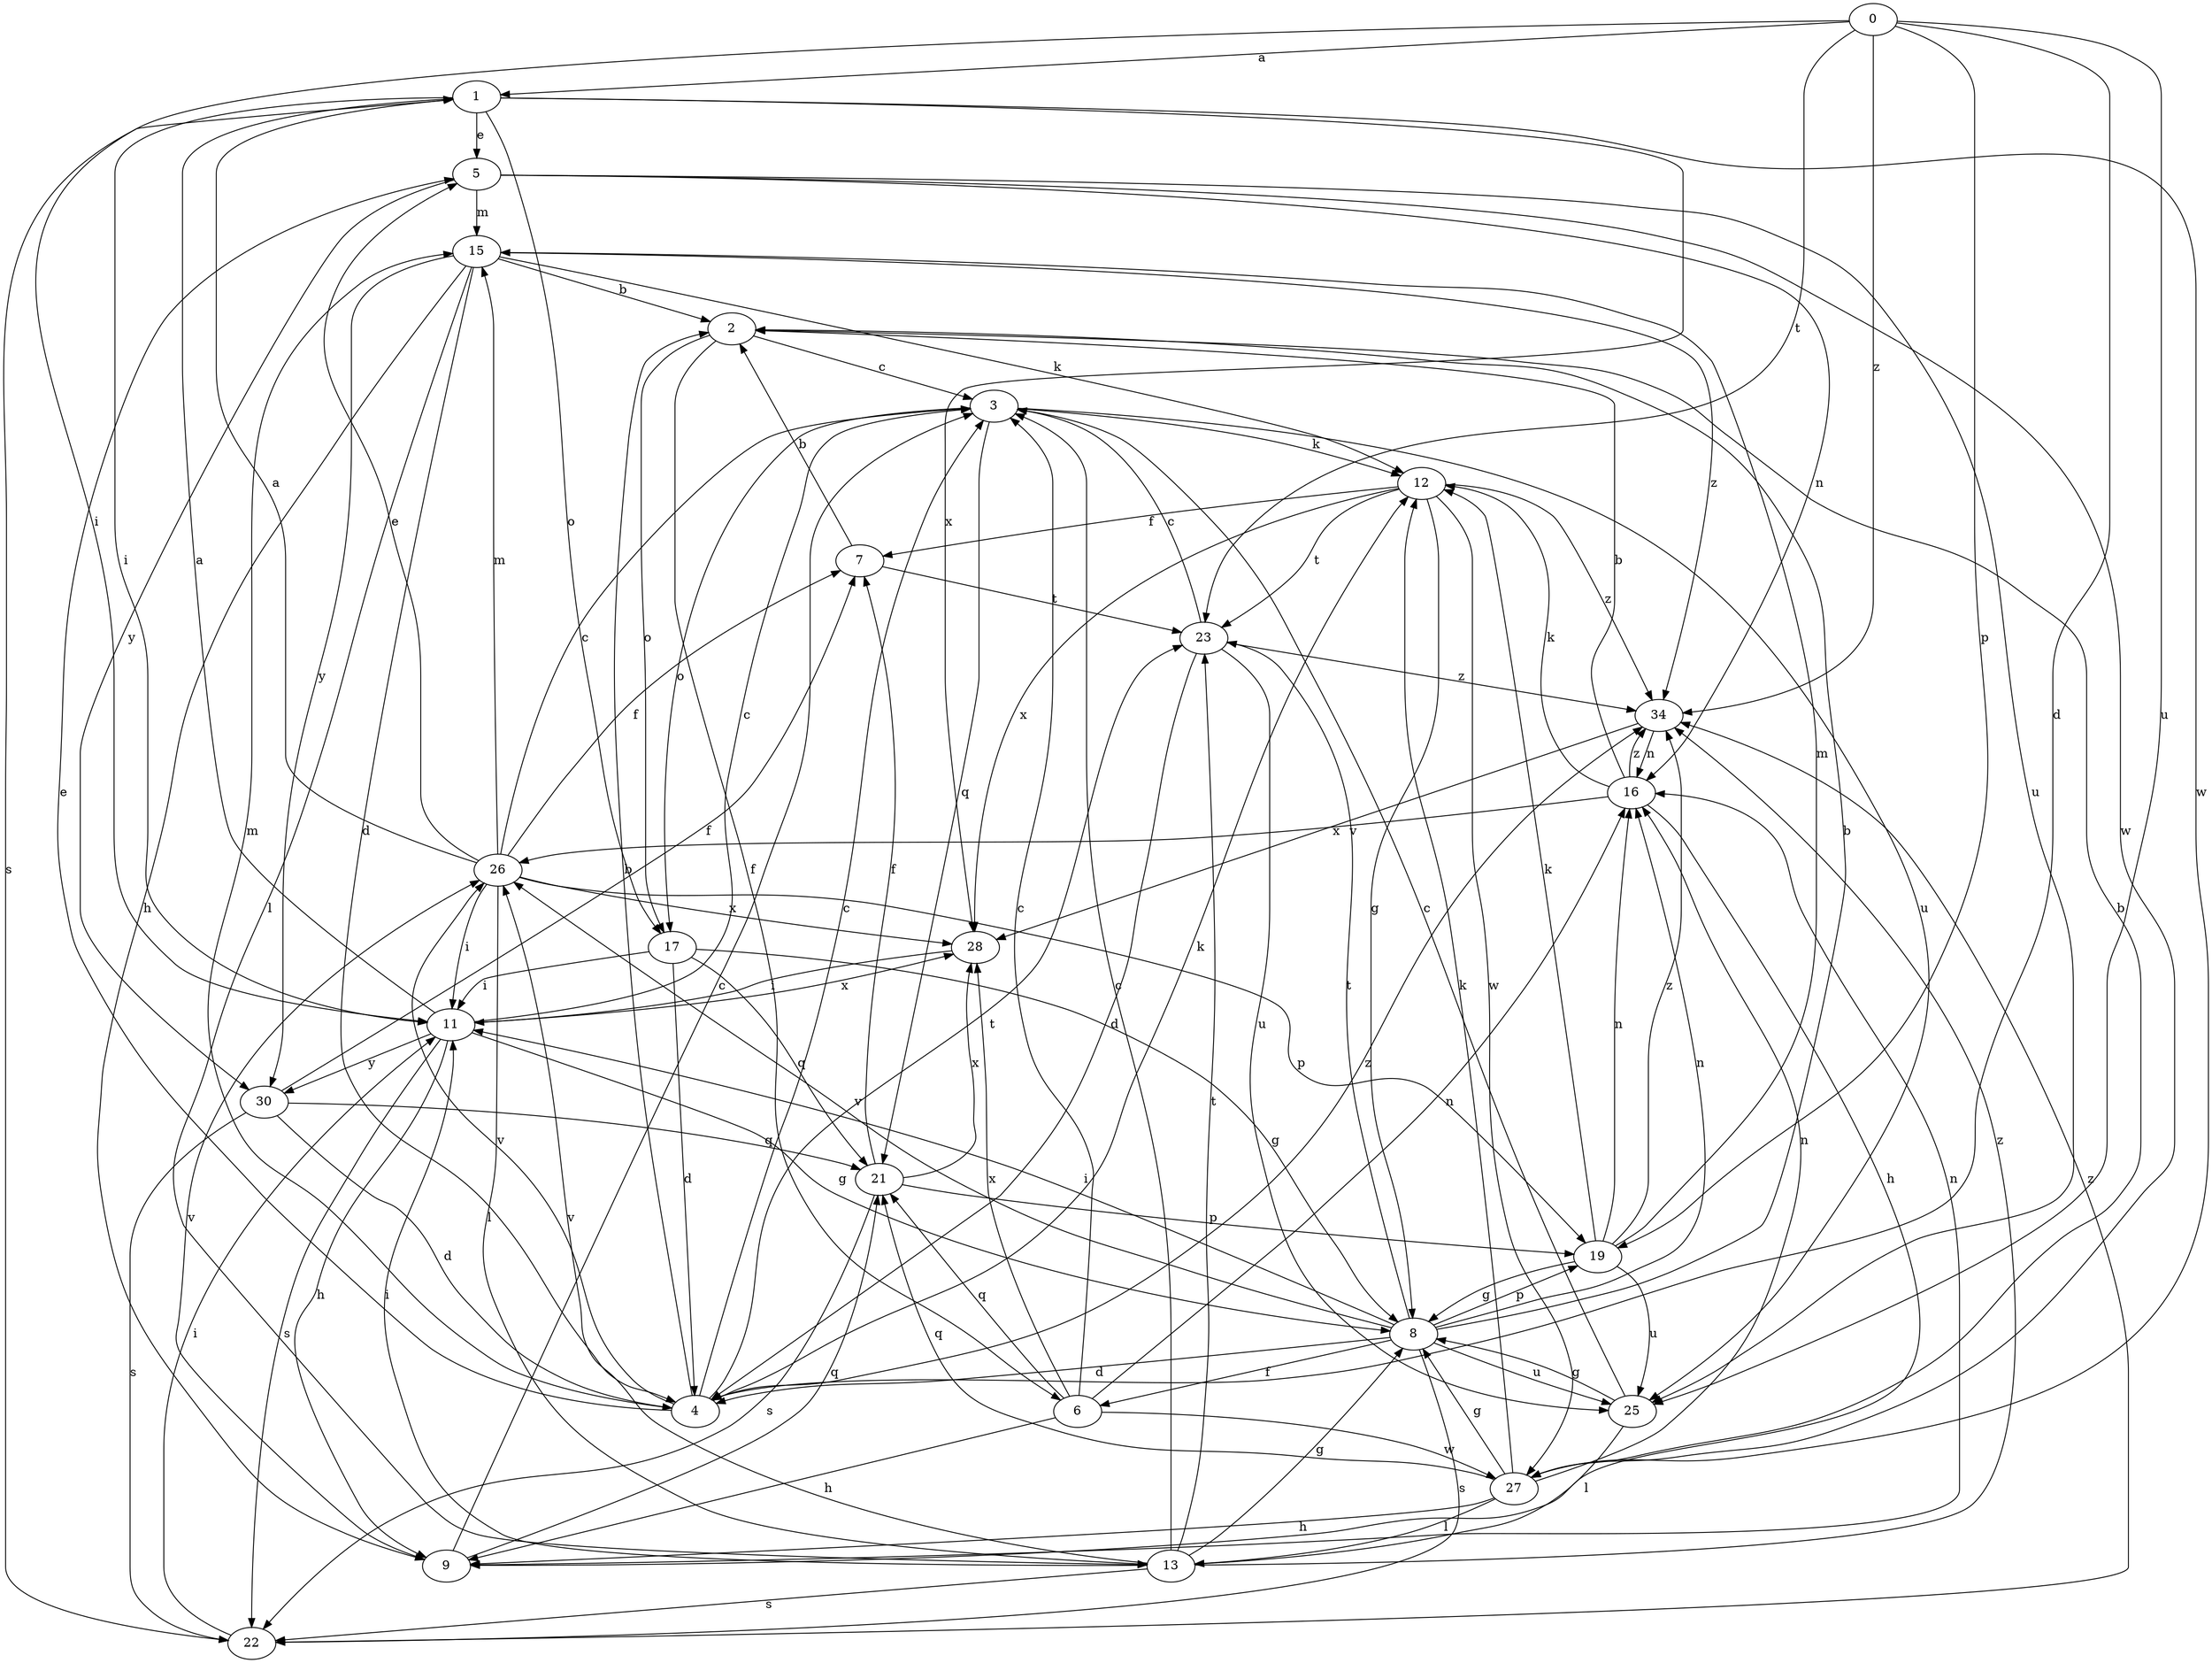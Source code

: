 strict digraph  {
0;
1;
2;
3;
4;
5;
6;
7;
8;
9;
11;
12;
13;
15;
16;
17;
19;
21;
22;
23;
25;
26;
27;
28;
30;
34;
0 -> 1  [label=a];
0 -> 4  [label=d];
0 -> 11  [label=i];
0 -> 19  [label=p];
0 -> 23  [label=t];
0 -> 25  [label=u];
0 -> 34  [label=z];
1 -> 5  [label=e];
1 -> 11  [label=i];
1 -> 17  [label=o];
1 -> 22  [label=s];
1 -> 27  [label=w];
1 -> 28  [label=x];
2 -> 3  [label=c];
2 -> 6  [label=f];
2 -> 17  [label=o];
3 -> 12  [label=k];
3 -> 17  [label=o];
3 -> 21  [label=q];
3 -> 25  [label=u];
4 -> 2  [label=b];
4 -> 3  [label=c];
4 -> 5  [label=e];
4 -> 12  [label=k];
4 -> 15  [label=m];
4 -> 23  [label=t];
4 -> 26  [label=v];
4 -> 34  [label=z];
5 -> 15  [label=m];
5 -> 16  [label=n];
5 -> 25  [label=u];
5 -> 27  [label=w];
5 -> 30  [label=y];
6 -> 3  [label=c];
6 -> 9  [label=h];
6 -> 16  [label=n];
6 -> 21  [label=q];
6 -> 27  [label=w];
6 -> 28  [label=x];
7 -> 2  [label=b];
7 -> 23  [label=t];
8 -> 2  [label=b];
8 -> 4  [label=d];
8 -> 6  [label=f];
8 -> 11  [label=i];
8 -> 16  [label=n];
8 -> 19  [label=p];
8 -> 22  [label=s];
8 -> 23  [label=t];
8 -> 25  [label=u];
8 -> 26  [label=v];
9 -> 3  [label=c];
9 -> 16  [label=n];
9 -> 21  [label=q];
9 -> 26  [label=v];
11 -> 1  [label=a];
11 -> 3  [label=c];
11 -> 8  [label=g];
11 -> 9  [label=h];
11 -> 22  [label=s];
11 -> 28  [label=x];
11 -> 30  [label=y];
12 -> 7  [label=f];
12 -> 8  [label=g];
12 -> 23  [label=t];
12 -> 27  [label=w];
12 -> 28  [label=x];
12 -> 34  [label=z];
13 -> 3  [label=c];
13 -> 8  [label=g];
13 -> 11  [label=i];
13 -> 22  [label=s];
13 -> 23  [label=t];
13 -> 26  [label=v];
13 -> 34  [label=z];
15 -> 2  [label=b];
15 -> 4  [label=d];
15 -> 9  [label=h];
15 -> 12  [label=k];
15 -> 13  [label=l];
15 -> 30  [label=y];
15 -> 34  [label=z];
16 -> 2  [label=b];
16 -> 9  [label=h];
16 -> 12  [label=k];
16 -> 26  [label=v];
16 -> 34  [label=z];
17 -> 4  [label=d];
17 -> 8  [label=g];
17 -> 11  [label=i];
17 -> 21  [label=q];
19 -> 8  [label=g];
19 -> 12  [label=k];
19 -> 15  [label=m];
19 -> 16  [label=n];
19 -> 25  [label=u];
19 -> 34  [label=z];
21 -> 7  [label=f];
21 -> 19  [label=p];
21 -> 22  [label=s];
21 -> 28  [label=x];
22 -> 11  [label=i];
22 -> 34  [label=z];
23 -> 3  [label=c];
23 -> 4  [label=d];
23 -> 25  [label=u];
23 -> 34  [label=z];
25 -> 3  [label=c];
25 -> 8  [label=g];
25 -> 13  [label=l];
26 -> 1  [label=a];
26 -> 3  [label=c];
26 -> 5  [label=e];
26 -> 7  [label=f];
26 -> 11  [label=i];
26 -> 13  [label=l];
26 -> 15  [label=m];
26 -> 19  [label=p];
26 -> 28  [label=x];
27 -> 2  [label=b];
27 -> 8  [label=g];
27 -> 9  [label=h];
27 -> 12  [label=k];
27 -> 13  [label=l];
27 -> 16  [label=n];
27 -> 21  [label=q];
28 -> 11  [label=i];
30 -> 4  [label=d];
30 -> 7  [label=f];
30 -> 21  [label=q];
30 -> 22  [label=s];
34 -> 16  [label=n];
34 -> 28  [label=x];
}
